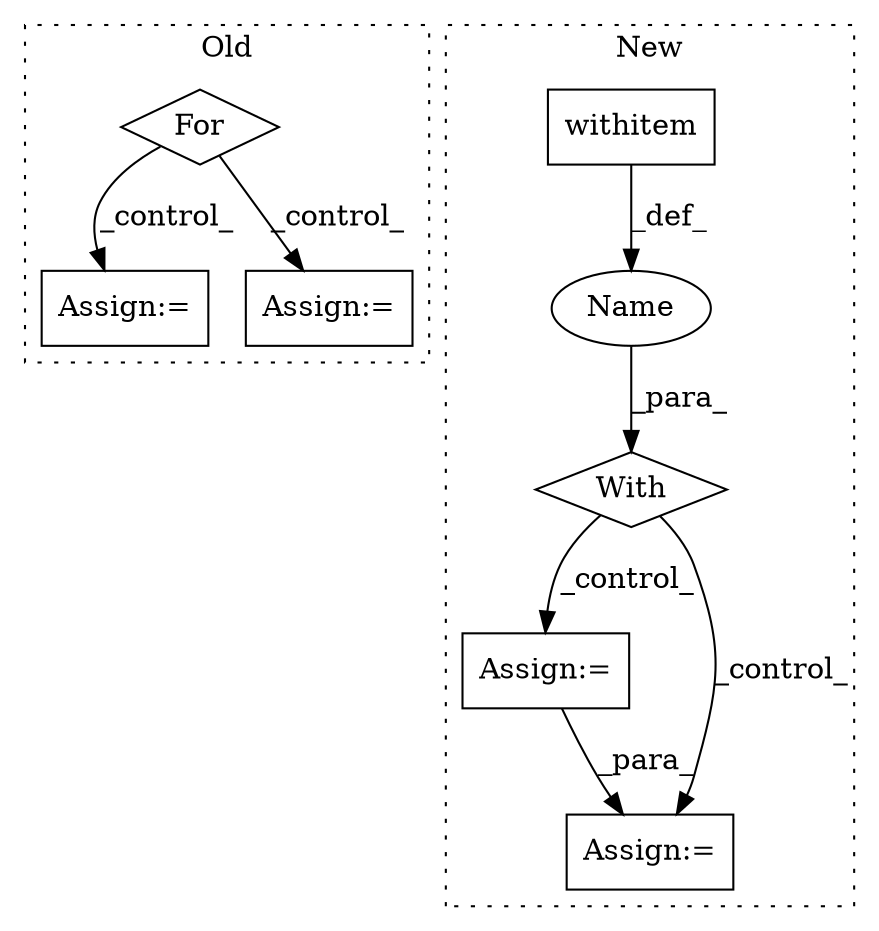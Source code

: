 digraph G {
subgraph cluster0 {
1 [label="For" a="107" s="2541,2577" l="4,14" shape="diamond"];
4 [label="Assign:=" a="68" s="2643" l="3" shape="box"];
5 [label="Assign:=" a="68" s="2600" l="3" shape="box"];
label = "Old";
style="dotted";
}
subgraph cluster1 {
2 [label="With" a="39" s="3843,3856" l="5,43" shape="diamond"];
3 [label="withitem" a="49" s="3848" l="8" shape="box"];
6 [label="Assign:=" a="68" s="4187" l="3" shape="box"];
7 [label="Assign:=" a="68" s="4466" l="3" shape="box"];
8 [label="Name" a="87" s="3881" l="4" shape="ellipse"];
label = "New";
style="dotted";
}
1 -> 5 [label="_control_"];
1 -> 4 [label="_control_"];
2 -> 7 [label="_control_"];
2 -> 6 [label="_control_"];
3 -> 8 [label="_def_"];
6 -> 7 [label="_para_"];
8 -> 2 [label="_para_"];
}
